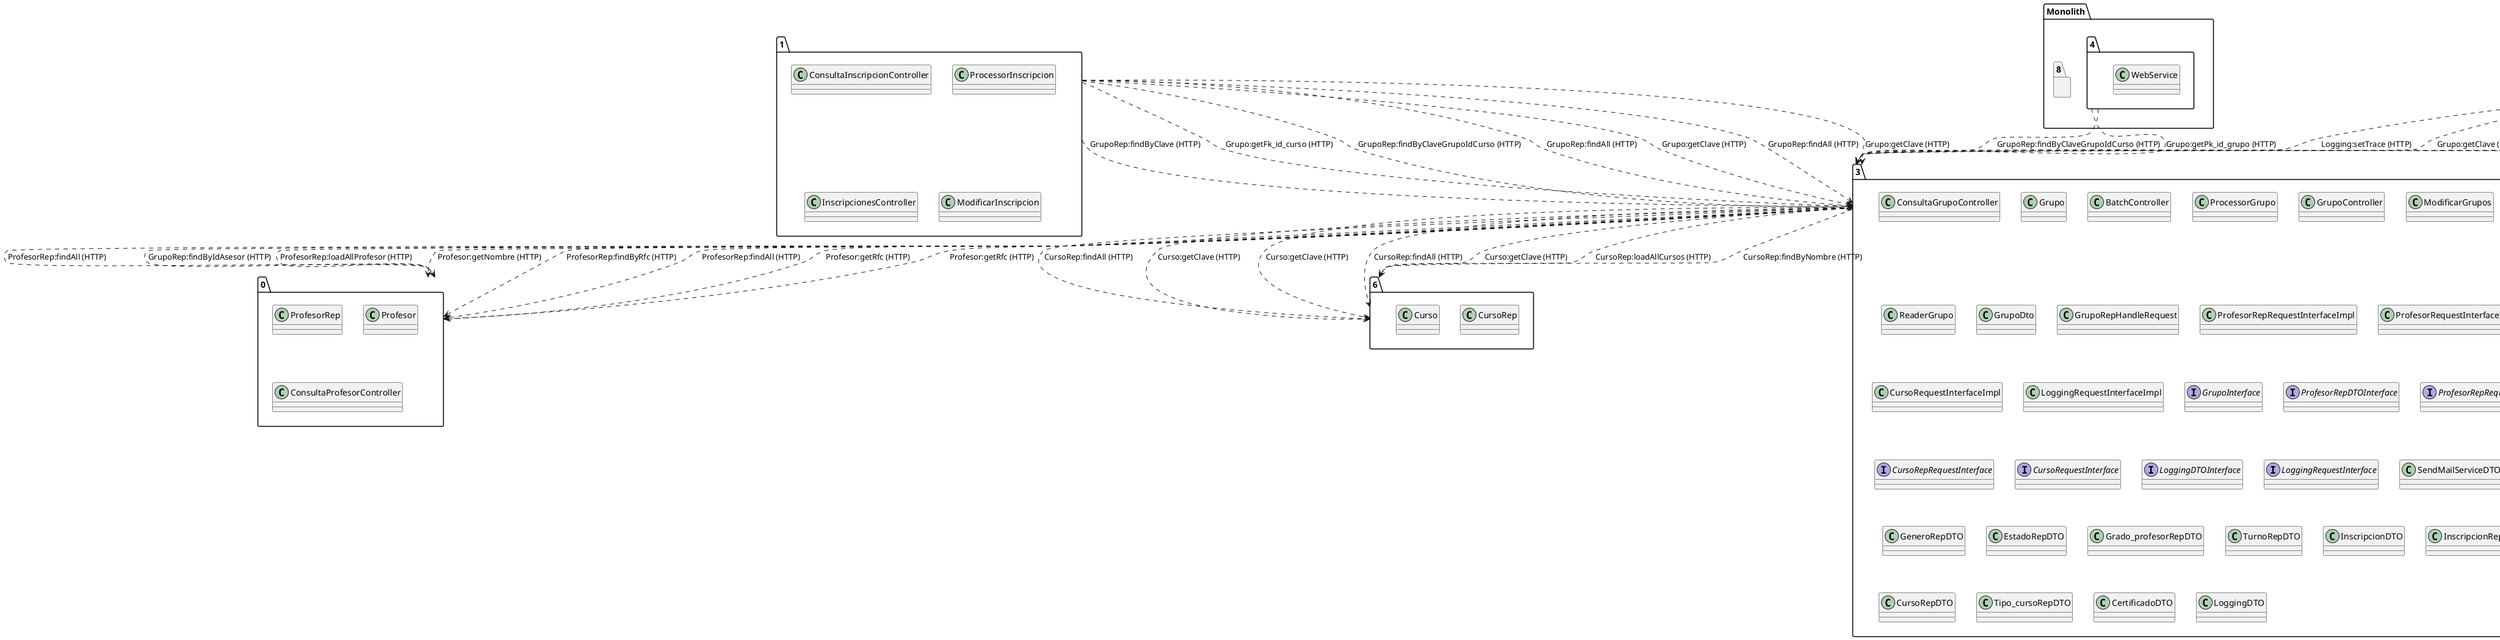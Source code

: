 @startuml
package "3"{
class Grupo
class BatchController
class ProcessorGrupo
class GrupoController
class ModificarGrupos
class GrupoRep
class ConsultaGrupoController
class ReaderGrupo
class GrupoDto
class GrupoRepHandleRequest
class ProfesorRepRequestInterfaceImpl
class ProfesorRequestInterfaceImpl
class GrupoHandleRequest
class CursoRepRequestInterfaceImpl
class CursoRequestInterfaceImpl
class LoggingRequestInterfaceImpl
interface GrupoInterface
interface ProfesorRepDTOInterface
interface ProfesorRepRequestInterface
interface ProfesorRequestInterface
interface CursoRepDTOInterface
interface CursoRepRequestInterface
interface CursoRequestInterface
interface LoggingDTOInterface
interface LoggingRequestInterface
class SendMailServiceDTO
class ProfesorDTO
class ProfesorRepDTO
class GeneroRepDTO
class EstadoRepDTO
class Grado_profesorRepDTO
class TurnoRepDTO
class InscripcionDTO
class InscripcionRepDTO
class CursoDTO
class CursoRepDTO
class Tipo_cursoRepDTO
class CertificadoDTO
class LoggingDTO
}
package "0"{
class ProfesorRep
class Profesor
class ProfesorRep
class ProfesorRep
class Profesor
class Profesor
class ProfesorRep
class ConsultaProfesorController
}
package "1"{
class ConsultaInscripcionController
class ConsultaInscripcionController
class ProcessorInscripcion
class InscripcionesController
class InscripcionesController
class ModificarInscripcion
class ModificarInscripcion
}
package "2"{
class Logging
class Logging
class ClienteCertificadoController
class ClienteCertificadoController
class CertificadoMasivoController
}
package "5"{
}
package "6"{
class CursoRep
class CursoRep
class CursoRep
class Curso
class Curso
class CursoRep
class Curso
}
package "7"{
}
package "Monolith" {
package "4"{
class WebService
class WebService
}
package "8"{
}
}
"3"..>"0":ProfesorRep:loadAllProfesor (HTTP)
"3"..>"0":Profesor:getNombre (HTTP)
"3"..>"0":ProfesorRep:findByRfc (HTTP)
"3"..>"0":ProfesorRep:findAll (HTTP)
"3"..>"0":Profesor:getRfc (HTTP)
"3"..>"0":Profesor:getRfc (HTTP)
"3"..>"0":ProfesorRep:findAll (HTTP)
"3"..>"6":CursoRep:loadAllCursos (HTTP)
"3"..>"6":CursoRep:findByNombre (HTTP)
"3"..>"6":CursoRep:findAll (HTTP)
"3"..>"6":Curso:getClave (HTTP)
"3"..>"6":Curso:getClave (HTTP)
"3"..>"6":CursoRep:findAll (HTTP)
"3"..>"6":Curso:getClave (HTTP)
"3"..>"2":Logging:setTrace (HTTP)
"3"..>"2":Logging:setTrace (HTTP)
"0"..>"3":GrupoRep:findByIdAsesor (HTTP)
"1"..>"3":GrupoRep:findByClave (HTTP)
"1"..>"3":Grupo:getFk_id_curso (HTTP)
"1"..>"3":GrupoRep:findByClaveGrupoIdCurso (HTTP)
"1"..>"3":GrupoRep:findAll (HTTP)
"1"..>"3":Grupo:getClave (HTTP)
"1"..>"3":GrupoRep:findAll (HTTP)
"1"..>"3":Grupo:getClave (HTTP)
"2"..>"3":Grupo:getClave (HTTP)
"2"..>"3":GrupoRep:findAll (HTTP)
"2"..>"3":Grupo:getClave (HTTP)
"4"..>"3":GrupoRep:findByClaveGrupoIdCurso (HTTP)
"4"..>"3":Grupo:getPk_id_grupo (HTTP)
@enduml